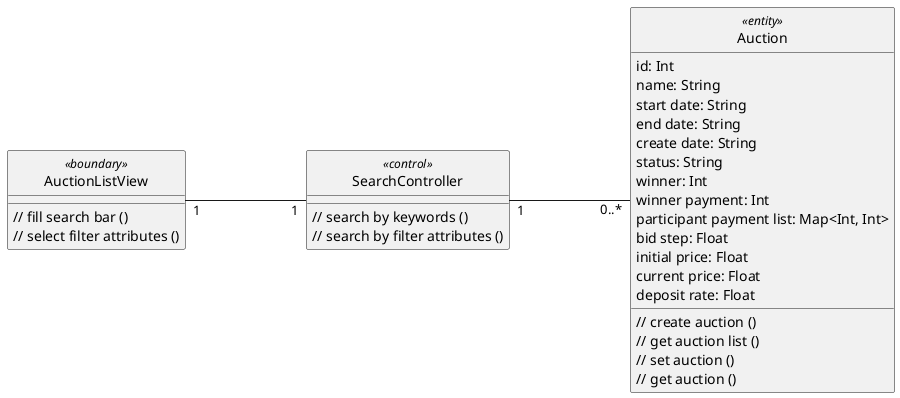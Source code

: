 @startuml 
skinparam classAttributeIconSize 0
skinparam linetype ortho
left to right direction
hide circle
class AuctionListView <<boundary>> {

    // fill search bar ()
    // select filter attributes ()

    }

class SearchController <<control>> {
    
    // search by keywords ()
    // search by filter attributes ()

    }

class Auction <<entity>> {
    id: Int
    name: String
    start date: String
    end date: String
    create date: String
    status: String
    winner: Int
    winner payment: Int
    participant payment list: Map<Int, Int>
    bid step: Float
    initial price: Float
    current price: Float
    deposit rate: Float
    
    // create auction ()
    // get auction list ()
    // set auction ()
    // get auction ()
    }


AuctionListView "1" --- "1" SearchController

SearchController "1" --- "0..*" Auction


@enduml
